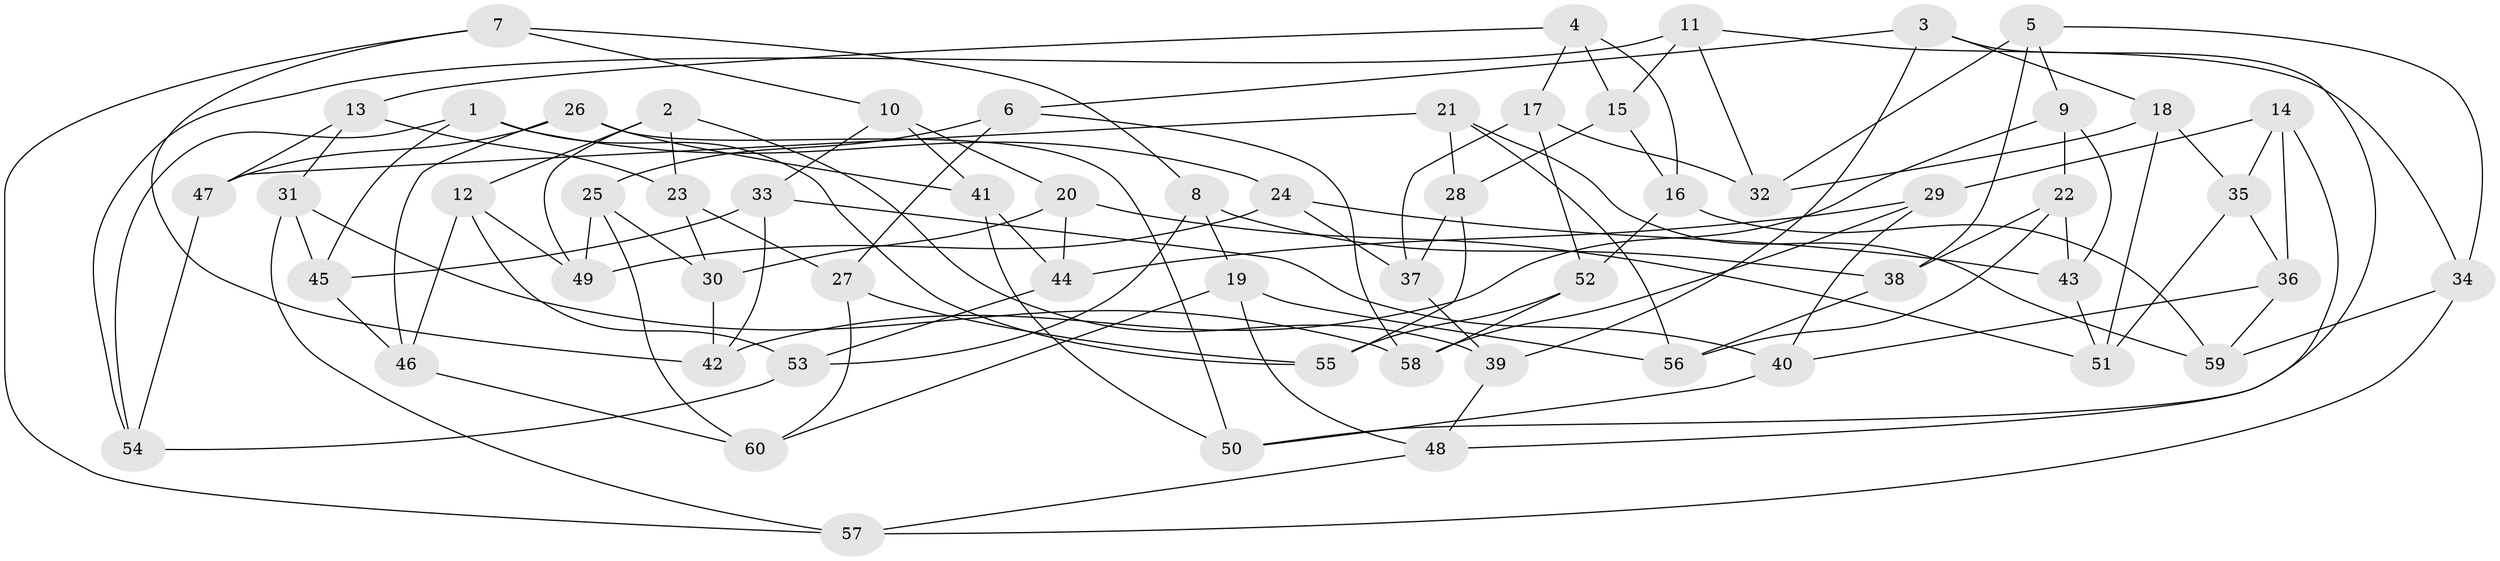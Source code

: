 // coarse degree distribution, {6: 0.3783783783783784, 5: 0.16216216216216217, 4: 0.35135135135135137, 3: 0.10810810810810811}
// Generated by graph-tools (version 1.1) at 2025/52/02/27/25 19:52:28]
// undirected, 60 vertices, 120 edges
graph export_dot {
graph [start="1"]
  node [color=gray90,style=filled];
  1;
  2;
  3;
  4;
  5;
  6;
  7;
  8;
  9;
  10;
  11;
  12;
  13;
  14;
  15;
  16;
  17;
  18;
  19;
  20;
  21;
  22;
  23;
  24;
  25;
  26;
  27;
  28;
  29;
  30;
  31;
  32;
  33;
  34;
  35;
  36;
  37;
  38;
  39;
  40;
  41;
  42;
  43;
  44;
  45;
  46;
  47;
  48;
  49;
  50;
  51;
  52;
  53;
  54;
  55;
  56;
  57;
  58;
  59;
  60;
  1 -- 24;
  1 -- 54;
  1 -- 55;
  1 -- 45;
  2 -- 49;
  2 -- 23;
  2 -- 39;
  2 -- 12;
  3 -- 6;
  3 -- 39;
  3 -- 18;
  3 -- 50;
  4 -- 17;
  4 -- 16;
  4 -- 13;
  4 -- 15;
  5 -- 9;
  5 -- 32;
  5 -- 34;
  5 -- 38;
  6 -- 58;
  6 -- 27;
  6 -- 25;
  7 -- 10;
  7 -- 42;
  7 -- 57;
  7 -- 8;
  8 -- 38;
  8 -- 19;
  8 -- 53;
  9 -- 42;
  9 -- 22;
  9 -- 43;
  10 -- 33;
  10 -- 20;
  10 -- 41;
  11 -- 34;
  11 -- 32;
  11 -- 15;
  11 -- 54;
  12 -- 49;
  12 -- 53;
  12 -- 46;
  13 -- 47;
  13 -- 31;
  13 -- 23;
  14 -- 36;
  14 -- 29;
  14 -- 48;
  14 -- 35;
  15 -- 16;
  15 -- 28;
  16 -- 59;
  16 -- 52;
  17 -- 37;
  17 -- 32;
  17 -- 52;
  18 -- 32;
  18 -- 35;
  18 -- 51;
  19 -- 48;
  19 -- 60;
  19 -- 56;
  20 -- 44;
  20 -- 51;
  20 -- 30;
  21 -- 47;
  21 -- 56;
  21 -- 59;
  21 -- 28;
  22 -- 56;
  22 -- 38;
  22 -- 43;
  23 -- 30;
  23 -- 27;
  24 -- 43;
  24 -- 37;
  24 -- 49;
  25 -- 60;
  25 -- 49;
  25 -- 30;
  26 -- 41;
  26 -- 46;
  26 -- 50;
  26 -- 47;
  27 -- 55;
  27 -- 60;
  28 -- 55;
  28 -- 37;
  29 -- 44;
  29 -- 58;
  29 -- 40;
  30 -- 42;
  31 -- 45;
  31 -- 58;
  31 -- 57;
  33 -- 40;
  33 -- 45;
  33 -- 42;
  34 -- 59;
  34 -- 57;
  35 -- 36;
  35 -- 51;
  36 -- 40;
  36 -- 59;
  37 -- 39;
  38 -- 56;
  39 -- 48;
  40 -- 50;
  41 -- 44;
  41 -- 50;
  43 -- 51;
  44 -- 53;
  45 -- 46;
  46 -- 60;
  47 -- 54;
  48 -- 57;
  52 -- 58;
  52 -- 55;
  53 -- 54;
}
